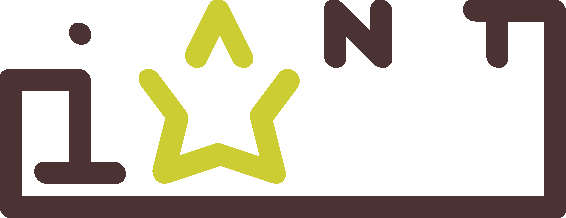 size(0,100);

// star bottom dimensions
real sbh = 0.4;
real sbw = 0.6;

// star bottom points:
real sbx1 = sbw * 0.1;
real sbx2 = sbw * 0.2;
real sby1 = sbh * 0.2;
real sby2 = sbh * 0.6;

// i bottom width
real ibw = 0.3;

// A N T dimensions
real nh = sbh * 0.5;
real nw = nh;

real x = 10;
real y = 10;
real ix = x-ibw;
real antsep = nw*3;
real ax = x + sbw/2;
real nx = ax + antsep;
real tx = nx + antsep;
real anty = y+sbh+nh/2;
real tw = nh;

guide starBottom(real x, real y) {
  return (x,y+sbh)--(x+sbx2,y+sby2)--(x+sbx1,y)--(x+sbw/2,y+sby1)--(x+sbw-sbx1,y)--(x+sbw-sbx2,y+sby2)--(x+sbw,y+sbh);
}

guide iBottom(real x, real y) {
  return (x-ibw/2,y)--(x+ibw/2,y);
}

guide iAndT(real ix, real iy, real tx, real ty) {
  return (ix,iy)--(ix,iy+sbh)--(ix-ibw,iy+sbh)--(ix-ibw,iy-ibw/2)--(tx+tw/2+ibw/2,iy-ibw/2)--(tx+tw/2+ibw/2,ty+nh)--(tx-tw/2,ty+nh);
}

guide iDot(real x, real y) {
  return (x,y)--(x,y);
}

guide a(real x, real y) {
  return (x-nw/2,y)--(x,y+nh)--(x+nw/2,y);
}

guide n(real x, real y) {
  return (x-nw/2,y)--(x-nw/2,y+nh)--(x+nw/2,y)--(x+nw/2,y+nh);
}

guide tTrunk(real x, real y) {
  return (x,y)--(x,y+nh);
}

real ps = 0.7;
defaultpen(makepen(rotate(45)*xscale(7*ps)*yscale(8*ps)*polygon(32)));

pen starpen = rgb(0.8, 0.8, 0.2);
pen otherpen = rgb(0.3, 0.2, 0.2);

void drawStar() {
  draw(starBottom(x,y), starpen);
  draw(a(ax,anty), starpen);
}

void drawFull() {
  drawStar();
  draw(iBottom(ix,y), otherpen);
  draw(iAndT(ix,y,tx,anty), otherpen);
  draw(iDot(ix,anty+nh/2), otherpen);
  draw(n(nx,anty), otherpen);
  draw(tTrunk(tx,anty), otherpen);
}

drawFull();

shipout(bbox(white,Fill));
